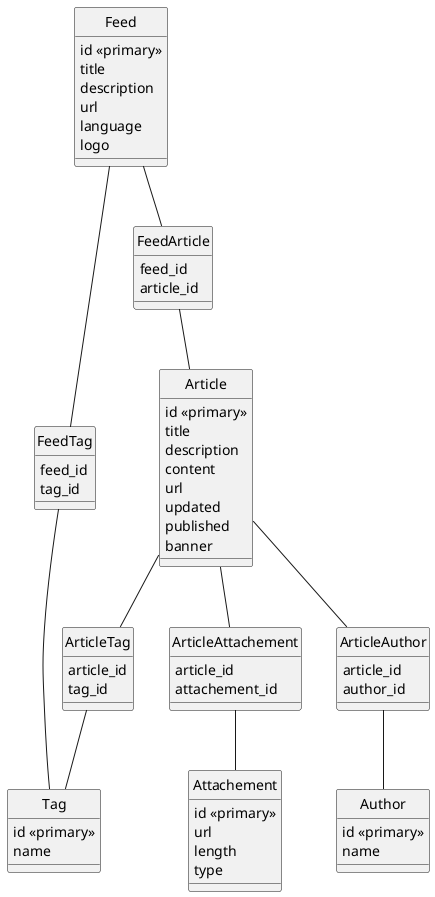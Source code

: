 @startuml
hide circle

entity Feed {
  id <<primary>>
  title
  description
  url
  language
  logo
}

entity FeedArticle {
  feed_id
  article_id
}

entity Article {
  id <<primary>>
	title
	description
	content
  url
	updated
	published
	banner
}

entity ArticleAuthor {
  article_id
  author_id
}

entity Author {
  id <<primary>>
  name
}

entity ArticleTag {
  article_id
  tag_id
}

entity FeedTag {
  feed_id
  tag_id
}

entity Tag {
  id <<primary>>
  name
}

entity ArticleAttachement {
  article_id
  attachement_id
}

entity Attachement {
  id <<primary>>
  url
  length
  type
}

Article -- ArticleAuthor
ArticleAuthor -- Author

Article -- ArticleTag
ArticleTag -- Tag

Feed -- FeedTag
FeedTag -- Tag

Feed -- FeedArticle
FeedArticle -- Article

Article -- ArticleAttachement
ArticleAttachement -- Attachement
@enduml
